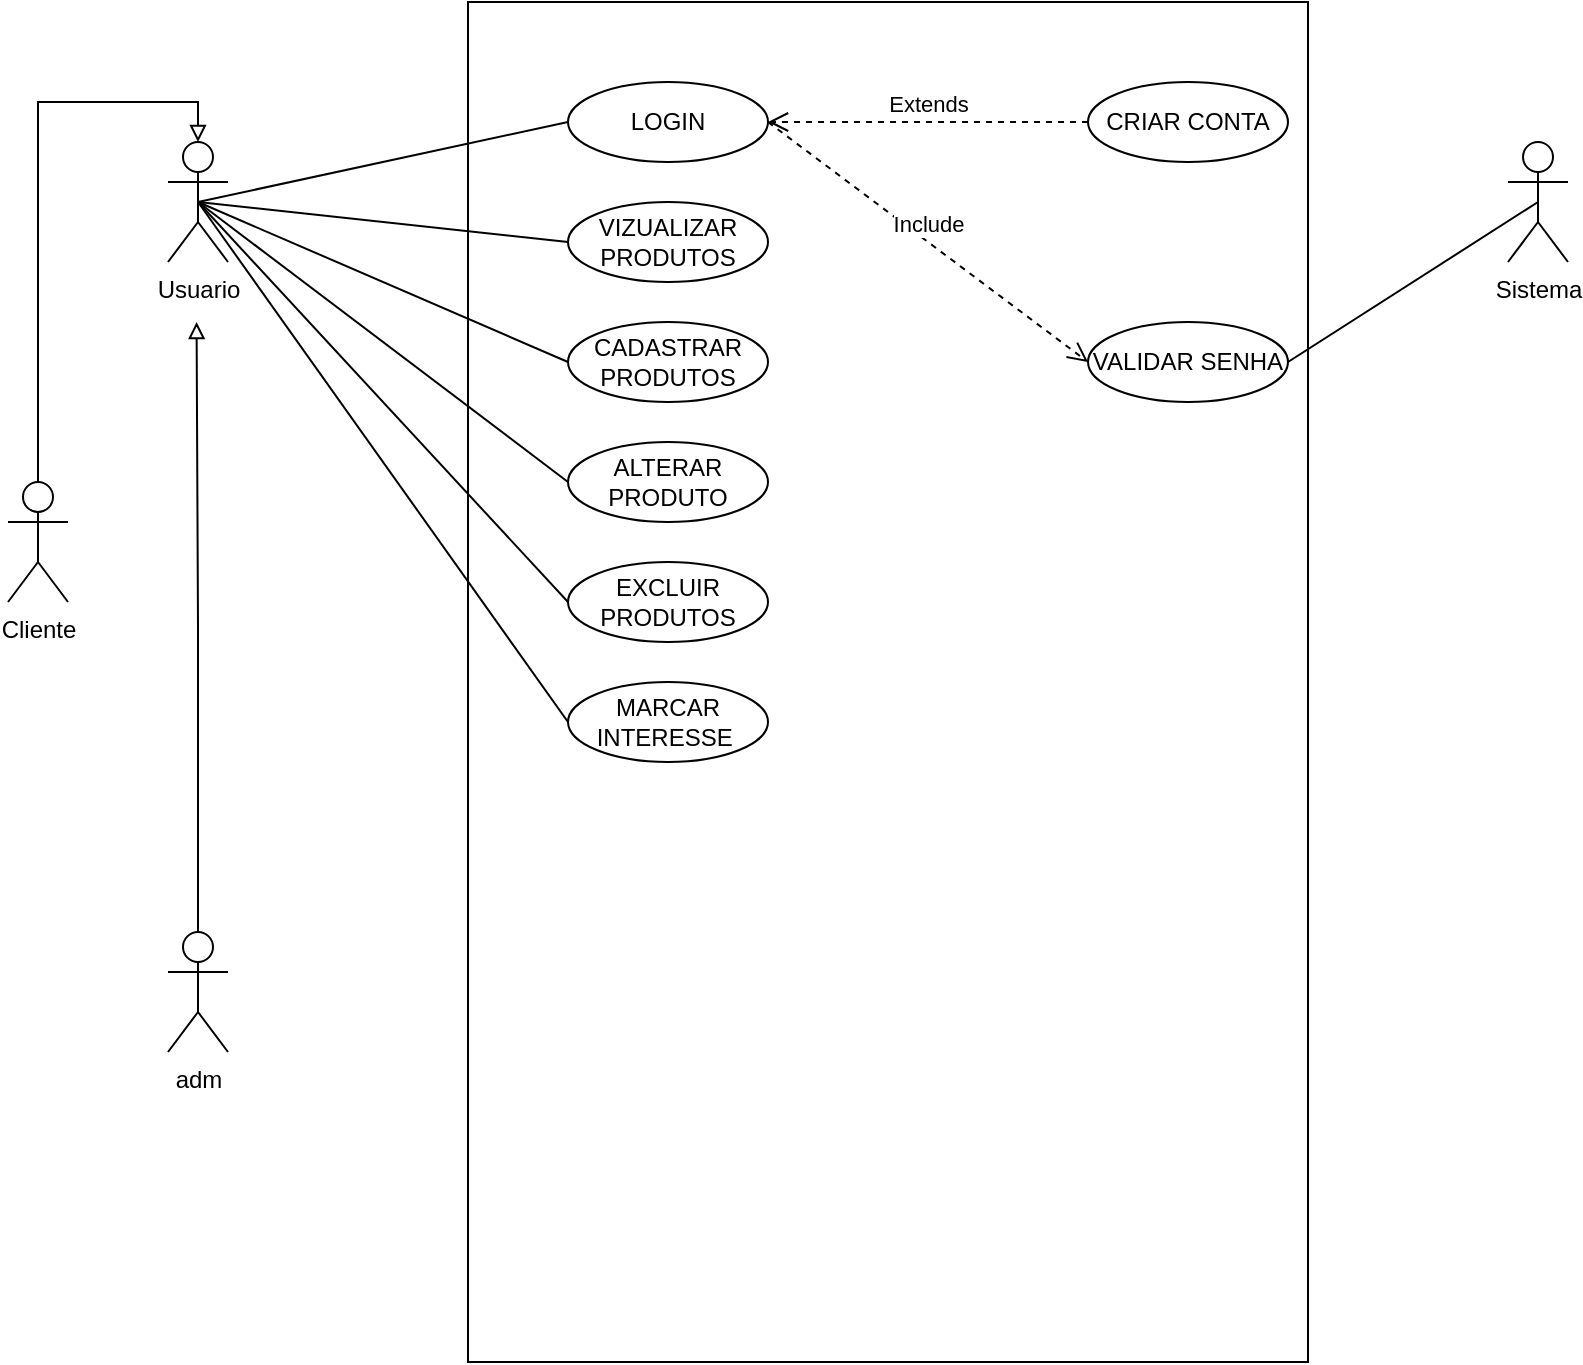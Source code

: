 <mxfile version="15.1.4" type="device" pages="2"><diagram id="apRuZKck-FqClpTmK7kt" name="Diagrama de Caso de Uso"><mxGraphModel dx="1221" dy="664" grid="1" gridSize="10" guides="1" tooltips="1" connect="1" arrows="1" fold="1" page="1" pageScale="1" pageWidth="827" pageHeight="1169" math="0" shadow="0"><root><mxCell id="0"/><mxCell id="1" parent="0"/><mxCell id="UIeYRyurCvsxzWNnwCy1-1" value="" style="html=1;points=[];perimeter=orthogonalPerimeter;" parent="1" vertex="1"><mxGeometry x="240" y="90" width="420" height="680" as="geometry"/></mxCell><mxCell id="UIeYRyurCvsxzWNnwCy1-2" value="Usuario" style="shape=umlActor;verticalLabelPosition=bottom;verticalAlign=top;html=1;" parent="1" vertex="1"><mxGeometry x="90" y="160" width="30" height="60" as="geometry"/></mxCell><mxCell id="UIeYRyurCvsxzWNnwCy1-15" style="edgeStyle=orthogonalEdgeStyle;rounded=0;orthogonalLoop=1;jettySize=auto;html=1;exitX=0.5;exitY=0;exitDx=0;exitDy=0;exitPerimeter=0;entryX=0.5;entryY=0;entryDx=0;entryDy=0;entryPerimeter=0;endArrow=block;endFill=0;" parent="1" source="UIeYRyurCvsxzWNnwCy1-3" target="UIeYRyurCvsxzWNnwCy1-2" edge="1"><mxGeometry relative="1" as="geometry"/></mxCell><mxCell id="UIeYRyurCvsxzWNnwCy1-3" value="Cliente" style="shape=umlActor;verticalLabelPosition=bottom;verticalAlign=top;html=1;" parent="1" vertex="1"><mxGeometry x="10" y="330" width="30" height="60" as="geometry"/></mxCell><mxCell id="UIeYRyurCvsxzWNnwCy1-16" style="edgeStyle=orthogonalEdgeStyle;rounded=0;orthogonalLoop=1;jettySize=auto;html=1;exitX=0.5;exitY=0;exitDx=0;exitDy=0;exitPerimeter=0;endArrow=block;endFill=0;" parent="1" source="UIeYRyurCvsxzWNnwCy1-4" edge="1"><mxGeometry relative="1" as="geometry"><mxPoint x="104.286" y="250" as="targetPoint"/></mxGeometry></mxCell><mxCell id="UIeYRyurCvsxzWNnwCy1-4" value="adm" style="shape=umlActor;verticalLabelPosition=bottom;verticalAlign=top;html=1;" parent="1" vertex="1"><mxGeometry x="90" y="555" width="30" height="60" as="geometry"/></mxCell><mxCell id="UIeYRyurCvsxzWNnwCy1-5" value="LOGIN" style="ellipse;whiteSpace=wrap;html=1;align=center;" parent="1" vertex="1"><mxGeometry x="290" y="130" width="100" height="40" as="geometry"/></mxCell><mxCell id="UIeYRyurCvsxzWNnwCy1-7" value="VIZUALIZAR PRODUTOS" style="ellipse;whiteSpace=wrap;html=1;align=center;" parent="1" vertex="1"><mxGeometry x="290" y="190" width="100" height="40" as="geometry"/></mxCell><mxCell id="UIeYRyurCvsxzWNnwCy1-10" value="CADASTRAR PRODUTOS" style="ellipse;whiteSpace=wrap;html=1;align=center;" parent="1" vertex="1"><mxGeometry x="290" y="250" width="100" height="40" as="geometry"/></mxCell><mxCell id="UIeYRyurCvsxzWNnwCy1-11" value="EXCLUIR PRODUTOS" style="ellipse;whiteSpace=wrap;html=1;align=center;" parent="1" vertex="1"><mxGeometry x="290" y="370" width="100" height="40" as="geometry"/></mxCell><mxCell id="UIeYRyurCvsxzWNnwCy1-12" value="" style="endArrow=none;html=1;rounded=0;exitX=0.5;exitY=0.5;exitDx=0;exitDy=0;exitPerimeter=0;entryX=0;entryY=0.5;entryDx=0;entryDy=0;" parent="1" source="UIeYRyurCvsxzWNnwCy1-2" target="UIeYRyurCvsxzWNnwCy1-5" edge="1"><mxGeometry relative="1" as="geometry"><mxPoint x="390" y="400" as="sourcePoint"/><mxPoint x="550" y="400" as="targetPoint"/></mxGeometry></mxCell><mxCell id="UIeYRyurCvsxzWNnwCy1-14" value="" style="endArrow=none;html=1;rounded=0;entryX=0;entryY=0.5;entryDx=0;entryDy=0;exitX=0.5;exitY=0.5;exitDx=0;exitDy=0;exitPerimeter=0;" parent="1" source="UIeYRyurCvsxzWNnwCy1-2" target="UIeYRyurCvsxzWNnwCy1-7" edge="1"><mxGeometry relative="1" as="geometry"><mxPoint x="60" y="280" as="sourcePoint"/><mxPoint x="290" y="150" as="targetPoint"/><Array as="points"/></mxGeometry></mxCell><mxCell id="UIeYRyurCvsxzWNnwCy1-17" value="Sistema" style="shape=umlActor;verticalLabelPosition=bottom;verticalAlign=top;html=1;" parent="1" vertex="1"><mxGeometry x="760" y="160" width="30" height="60" as="geometry"/></mxCell><mxCell id="UIeYRyurCvsxzWNnwCy1-18" value="CRIAR CONTA" style="ellipse;whiteSpace=wrap;html=1;align=center;" parent="1" vertex="1"><mxGeometry x="550" y="130" width="100" height="40" as="geometry"/></mxCell><mxCell id="UIeYRyurCvsxzWNnwCy1-21" value="VALIDAR SENHA" style="ellipse;whiteSpace=wrap;html=1;align=center;" parent="1" vertex="1"><mxGeometry x="550" y="250" width="100" height="40" as="geometry"/></mxCell><mxCell id="UIeYRyurCvsxzWNnwCy1-23" value="" style="endArrow=none;html=1;rounded=0;entryX=0;entryY=0.5;entryDx=0;entryDy=0;exitX=0.5;exitY=0.5;exitDx=0;exitDy=0;exitPerimeter=0;" parent="1" source="UIeYRyurCvsxzWNnwCy1-2" target="UIeYRyurCvsxzWNnwCy1-10" edge="1"><mxGeometry relative="1" as="geometry"><mxPoint x="105" y="190" as="sourcePoint"/><mxPoint x="290" y="210" as="targetPoint"/><Array as="points"/></mxGeometry></mxCell><mxCell id="UIeYRyurCvsxzWNnwCy1-26" value="Extends" style="html=1;verticalAlign=bottom;endArrow=open;dashed=1;endSize=8;entryX=1;entryY=0.5;entryDx=0;entryDy=0;exitX=0;exitY=0.5;exitDx=0;exitDy=0;" parent="1" source="UIeYRyurCvsxzWNnwCy1-18" target="UIeYRyurCvsxzWNnwCy1-5" edge="1"><mxGeometry relative="1" as="geometry"><mxPoint x="530" y="470" as="sourcePoint"/><mxPoint x="450" y="470" as="targetPoint"/><Array as="points"/></mxGeometry></mxCell><mxCell id="UIeYRyurCvsxzWNnwCy1-28" value="Include" style="html=1;verticalAlign=bottom;endArrow=open;dashed=1;endSize=8;entryX=0;entryY=0.5;entryDx=0;entryDy=0;" parent="1" target="UIeYRyurCvsxzWNnwCy1-21" edge="1"><mxGeometry relative="1" as="geometry"><mxPoint x="390" y="150" as="sourcePoint"/><mxPoint x="390" y="150" as="targetPoint"/><Array as="points"/></mxGeometry></mxCell><mxCell id="UIeYRyurCvsxzWNnwCy1-29" value="" style="endArrow=none;html=1;rounded=0;entryX=0.5;entryY=0.5;entryDx=0;entryDy=0;exitX=1;exitY=0.5;exitDx=0;exitDy=0;entryPerimeter=0;" parent="1" source="UIeYRyurCvsxzWNnwCy1-21" target="UIeYRyurCvsxzWNnwCy1-17" edge="1"><mxGeometry relative="1" as="geometry"><mxPoint x="105" y="585" as="sourcePoint"/><mxPoint x="290.0" y="585" as="targetPoint"/><Array as="points"/></mxGeometry></mxCell><mxCell id="UIeYRyurCvsxzWNnwCy1-31" value="ALTERAR PRODUTO" style="ellipse;whiteSpace=wrap;html=1;align=center;" parent="1" vertex="1"><mxGeometry x="290" y="310" width="100" height="40" as="geometry"/></mxCell><mxCell id="UIeYRyurCvsxzWNnwCy1-32" value="" style="endArrow=none;html=1;rounded=0;entryX=0;entryY=0.5;entryDx=0;entryDy=0;exitX=0.5;exitY=0.5;exitDx=0;exitDy=0;exitPerimeter=0;" parent="1" source="UIeYRyurCvsxzWNnwCy1-2" target="UIeYRyurCvsxzWNnwCy1-31" edge="1"><mxGeometry relative="1" as="geometry"><mxPoint x="105" y="190" as="sourcePoint"/><mxPoint x="290.0" y="270" as="targetPoint"/><Array as="points"/></mxGeometry></mxCell><mxCell id="UIeYRyurCvsxzWNnwCy1-33" value="" style="endArrow=none;html=1;rounded=0;entryX=0;entryY=0.5;entryDx=0;entryDy=0;exitX=0.5;exitY=0.5;exitDx=0;exitDy=0;exitPerimeter=0;" parent="1" source="UIeYRyurCvsxzWNnwCy1-2" target="UIeYRyurCvsxzWNnwCy1-11" edge="1"><mxGeometry relative="1" as="geometry"><mxPoint x="105" y="190" as="sourcePoint"/><mxPoint x="290.0" y="330" as="targetPoint"/><Array as="points"/></mxGeometry></mxCell><mxCell id="UIeYRyurCvsxzWNnwCy1-34" value="MARCAR INTERESSE&amp;nbsp;" style="ellipse;whiteSpace=wrap;html=1;align=center;" parent="1" vertex="1"><mxGeometry x="290" y="430" width="100" height="40" as="geometry"/></mxCell><mxCell id="UIeYRyurCvsxzWNnwCy1-35" value="" style="endArrow=none;html=1;rounded=0;entryX=0;entryY=0.5;entryDx=0;entryDy=0;exitX=0.5;exitY=0.5;exitDx=0;exitDy=0;exitPerimeter=0;" parent="1" source="UIeYRyurCvsxzWNnwCy1-2" target="UIeYRyurCvsxzWNnwCy1-34" edge="1"><mxGeometry relative="1" as="geometry"><mxPoint x="105" y="190" as="sourcePoint"/><mxPoint x="290.0" y="390" as="targetPoint"/><Array as="points"/></mxGeometry></mxCell></root></mxGraphModel></diagram><diagram id="BlLVVZOlMrJv50LxirCO" name="Diagrama de Classe "><mxGraphModel dx="2310" dy="806" grid="1" gridSize="10" guides="1" tooltips="1" connect="1" arrows="1" fold="1" page="1" pageScale="1" pageWidth="827" pageHeight="1169" math="0" shadow="0"><root><mxCell id="KtdA9Mdxmi7jeN13O6iz-0"/><mxCell id="KtdA9Mdxmi7jeN13O6iz-1" parent="KtdA9Mdxmi7jeN13O6iz-0"/><mxCell id="KtdA9Mdxmi7jeN13O6iz-6" value="Usuario" style="swimlane;fontStyle=1;align=center;verticalAlign=top;childLayout=stackLayout;horizontal=1;startSize=26;horizontalStack=0;resizeParent=1;resizeParentMax=0;resizeLast=0;collapsible=1;marginBottom=0;fontSize=20;" parent="KtdA9Mdxmi7jeN13O6iz-1" vertex="1"><mxGeometry x="-130" y="610" width="630" height="294" as="geometry"/></mxCell><mxCell id="m-kelWX1UUV3wBrog18w-12" value="+ Email : varchar" style="text;strokeColor=none;fillColor=none;align=left;verticalAlign=top;spacingLeft=4;spacingRight=4;overflow=hidden;rotatable=0;points=[[0,0.5],[1,0.5]];portConstraint=eastwest;fontSize=17;" parent="KtdA9Mdxmi7jeN13O6iz-6" vertex="1"><mxGeometry y="26" width="630" height="26" as="geometry"/></mxCell><mxCell id="KtdA9Mdxmi7jeN13O6iz-10" value="- Senha : varchar" style="text;strokeColor=none;fillColor=none;align=left;verticalAlign=top;spacingLeft=4;spacingRight=4;overflow=hidden;rotatable=0;points=[[0,0.5],[1,0.5]];portConstraint=eastwest;fontSize=17;" parent="KtdA9Mdxmi7jeN13O6iz-6" vertex="1"><mxGeometry y="52" width="630" height="26" as="geometry"/></mxCell><mxCell id="KtdA9Mdxmi7jeN13O6iz-11" value="+ Nome : string" style="text;strokeColor=none;fillColor=none;align=left;verticalAlign=top;spacingLeft=4;spacingRight=4;overflow=hidden;rotatable=0;points=[[0,0.5],[1,0.5]];portConstraint=eastwest;fontSize=17;" parent="KtdA9Mdxmi7jeN13O6iz-6" vertex="1"><mxGeometry y="78" width="630" height="26" as="geometry"/></mxCell><mxCell id="KtdA9Mdxmi7jeN13O6iz-13" value="+ Telefone : int" style="text;strokeColor=none;fillColor=none;align=left;verticalAlign=top;spacingLeft=4;spacingRight=4;overflow=hidden;rotatable=0;points=[[0,0.5],[1,0.5]];portConstraint=eastwest;fontSize=17;" parent="KtdA9Mdxmi7jeN13O6iz-6" vertex="1"><mxGeometry y="104" width="630" height="26" as="geometry"/></mxCell><mxCell id="KtdA9Mdxmi7jeN13O6iz-14" value="+ TipoUsuario : boolean" style="text;strokeColor=none;fillColor=none;align=left;verticalAlign=top;spacingLeft=4;spacingRight=4;overflow=hidden;rotatable=0;points=[[0,0.5],[1,0.5]];portConstraint=eastwest;fontSize=17;" parent="KtdA9Mdxmi7jeN13O6iz-6" vertex="1"><mxGeometry y="130" width="630" height="26" as="geometry"/></mxCell><mxCell id="KtdA9Mdxmi7jeN13O6iz-8" value="" style="line;strokeWidth=1;fillColor=none;align=left;verticalAlign=middle;spacingTop=-1;spacingLeft=3;spacingRight=3;rotatable=0;labelPosition=right;points=[];portConstraint=eastwest;" parent="KtdA9Mdxmi7jeN13O6iz-6" vertex="1"><mxGeometry y="156" width="630" height="8" as="geometry"/></mxCell><mxCell id="KtdA9Mdxmi7jeN13O6iz-9" value="+ Logar(Email, Senha)" style="text;strokeColor=none;fillColor=none;align=left;verticalAlign=top;spacingLeft=4;spacingRight=4;overflow=hidden;rotatable=0;points=[[0,0.5],[1,0.5]];portConstraint=eastwest;fontSize=17;" parent="KtdA9Mdxmi7jeN13O6iz-6" vertex="1"><mxGeometry y="164" width="630" height="26" as="geometry"/></mxCell><mxCell id="Nt6v7QKO4MKA_4vvChdV-0" value="+ Cadastrar(Email, Senha, Nome, Telefone)" style="text;strokeColor=none;fillColor=none;align=left;verticalAlign=top;spacingLeft=4;spacingRight=4;overflow=hidden;rotatable=0;points=[[0,0.5],[1,0.5]];portConstraint=eastwest;fontSize=17;" parent="KtdA9Mdxmi7jeN13O6iz-6" vertex="1"><mxGeometry y="190" width="630" height="26" as="geometry"/></mxCell><mxCell id="wAbBzqXPTMDncUmeKk11-0" value="+ Alterar(Email, Senha, Nome, Telefone)" style="text;strokeColor=none;fillColor=none;align=left;verticalAlign=top;spacingLeft=4;spacingRight=4;overflow=hidden;rotatable=0;points=[[0,0.5],[1,0.5]];portConstraint=eastwest;fontSize=17;" parent="KtdA9Mdxmi7jeN13O6iz-6" vertex="1"><mxGeometry y="216" width="630" height="26" as="geometry"/></mxCell><mxCell id="wAbBzqXPTMDncUmeKk11-1" value="+ Excluir(Id)" style="text;strokeColor=none;fillColor=none;align=left;verticalAlign=top;spacingLeft=4;spacingRight=4;overflow=hidden;rotatable=0;points=[[0,0.5],[1,0.5]];portConstraint=eastwest;fontSize=17;" parent="KtdA9Mdxmi7jeN13O6iz-6" vertex="1"><mxGeometry y="242" width="630" height="26" as="geometry"/></mxCell><mxCell id="dNQVskot-mDIqoELdgs7-9" value="+ ListarPorId(Id)" style="text;strokeColor=none;fillColor=none;align=left;verticalAlign=top;spacingLeft=4;spacingRight=4;overflow=hidden;rotatable=0;points=[[0,0.5],[1,0.5]];portConstraint=eastwest;fontSize=17;" parent="KtdA9Mdxmi7jeN13O6iz-6" vertex="1"><mxGeometry y="268" width="630" height="26" as="geometry"/></mxCell><mxCell id="m-kelWX1UUV3wBrog18w-1" value="Produto" style="swimlane;fontStyle=1;align=center;verticalAlign=top;childLayout=stackLayout;horizontal=1;startSize=26;horizontalStack=0;resizeParent=1;resizeParentMax=0;resizeLast=0;collapsible=1;marginBottom=0;fontSize=20;" parent="KtdA9Mdxmi7jeN13O6iz-1" vertex="1"><mxGeometry x="1130" y="610" width="650" height="268" as="geometry"/></mxCell><mxCell id="m-kelWX1UUV3wBrog18w-11" value="+ Nome : varchar" style="text;strokeColor=none;fillColor=none;align=left;verticalAlign=top;spacingLeft=4;spacingRight=4;overflow=hidden;rotatable=0;points=[[0,0.5],[1,0.5]];portConstraint=eastwest;fontSize=17;" parent="m-kelWX1UUV3wBrog18w-1" vertex="1"><mxGeometry y="26" width="650" height="26" as="geometry"/></mxCell><mxCell id="m-kelWX1UUV3wBrog18w-5" value="+ Descricao : text" style="text;strokeColor=none;fillColor=none;align=left;verticalAlign=top;spacingLeft=4;spacingRight=4;overflow=hidden;rotatable=0;points=[[0,0.5],[1,0.5]];portConstraint=eastwest;fontSize=17;" parent="m-kelWX1UUV3wBrog18w-1" vertex="1"><mxGeometry y="52" width="650" height="26" as="geometry"/></mxCell><mxCell id="m-kelWX1UUV3wBrog18w-6" value="+ Image : varchar" style="text;strokeColor=none;fillColor=none;align=left;verticalAlign=top;spacingLeft=4;spacingRight=4;overflow=hidden;rotatable=0;points=[[0,0.5],[1,0.5]];portConstraint=eastwest;fontSize=17;" parent="m-kelWX1UUV3wBrog18w-1" vertex="1"><mxGeometry y="78" width="650" height="26" as="geometry"/></mxCell><mxCell id="m-kelWX1UUV3wBrog18w-7" value="+ Preco : float" style="text;strokeColor=none;fillColor=none;align=left;verticalAlign=top;spacingLeft=4;spacingRight=4;overflow=hidden;rotatable=0;points=[[0,0.5],[1,0.5]];portConstraint=eastwest;fontSize=17;" parent="m-kelWX1UUV3wBrog18w-1" vertex="1"><mxGeometry y="104" width="650" height="26" as="geometry"/></mxCell><mxCell id="m-kelWX1UUV3wBrog18w-3" value="" style="line;strokeWidth=1;fillColor=none;align=left;verticalAlign=middle;spacingTop=-1;spacingLeft=3;spacingRight=3;rotatable=0;labelPosition=right;points=[];portConstraint=eastwest;" parent="m-kelWX1UUV3wBrog18w-1" vertex="1"><mxGeometry y="130" width="650" height="8" as="geometry"/></mxCell><mxCell id="m-kelWX1UUV3wBrog18w-4" value="+ Cadastrar(Nome, Descricao, Image, Preco)" style="text;strokeColor=none;fillColor=none;align=left;verticalAlign=top;spacingLeft=4;spacingRight=4;overflow=hidden;rotatable=0;points=[[0,0.5],[1,0.5]];portConstraint=eastwest;fontSize=17;" parent="m-kelWX1UUV3wBrog18w-1" vertex="1"><mxGeometry y="138" width="650" height="26" as="geometry"/></mxCell><mxCell id="m-kelWX1UUV3wBrog18w-8" value="+ Alterar(Nome, Descricao, Image, Preco)" style="text;strokeColor=none;fillColor=none;align=left;verticalAlign=top;spacingLeft=4;spacingRight=4;overflow=hidden;rotatable=0;points=[[0,0.5],[1,0.5]];portConstraint=eastwest;fontSize=17;" parent="m-kelWX1UUV3wBrog18w-1" vertex="1"><mxGeometry y="164" width="650" height="26" as="geometry"/></mxCell><mxCell id="m-kelWX1UUV3wBrog18w-9" value="+ Excluir(Id)" style="text;strokeColor=none;fillColor=none;align=left;verticalAlign=top;spacingLeft=4;spacingRight=4;overflow=hidden;rotatable=0;points=[[0,0.5],[1,0.5]];portConstraint=eastwest;fontSize=17;" parent="m-kelWX1UUV3wBrog18w-1" vertex="1"><mxGeometry y="190" width="650" height="26" as="geometry"/></mxCell><mxCell id="m-kelWX1UUV3wBrog18w-10" value="+ ListarPorId(Id)" style="text;strokeColor=none;fillColor=none;align=left;verticalAlign=top;spacingLeft=4;spacingRight=4;overflow=hidden;rotatable=0;points=[[0,0.5],[1,0.5]];portConstraint=eastwest;fontSize=17;" parent="m-kelWX1UUV3wBrog18w-1" vertex="1"><mxGeometry y="216" width="650" height="26" as="geometry"/></mxCell><mxCell id="DPeOBpkW98RMRP_ySu3o-0" value="+ Listar()" style="text;strokeColor=none;fillColor=none;align=left;verticalAlign=top;spacingLeft=4;spacingRight=4;overflow=hidden;rotatable=0;points=[[0,0.5],[1,0.5]];portConstraint=eastwest;fontSize=17;" parent="m-kelWX1UUV3wBrog18w-1" vertex="1"><mxGeometry y="242" width="650" height="26" as="geometry"/></mxCell><mxCell id="ZRRCWyfCr25ZrRZfng3W-0" value="Interesse" style="swimlane;fontStyle=1;align=center;verticalAlign=top;childLayout=stackLayout;horizontal=1;startSize=26;horizontalStack=0;resizeParent=1;resizeParentMax=0;resizeLast=0;collapsible=1;marginBottom=0;fontSize=20;" parent="KtdA9Mdxmi7jeN13O6iz-1" vertex="1"><mxGeometry x="590" y="610" width="410" height="164" as="geometry"/></mxCell><mxCell id="dNQVskot-mDIqoELdgs7-1" value="+ idUsuario: guid" style="text;strokeColor=none;fillColor=none;align=left;verticalAlign=top;spacingLeft=4;spacingRight=4;overflow=hidden;rotatable=0;points=[[0,0.5],[1,0.5]];portConstraint=eastwest;fontSize=17;" parent="ZRRCWyfCr25ZrRZfng3W-0" vertex="1"><mxGeometry y="26" width="410" height="26" as="geometry"/></mxCell><mxCell id="dNQVskot-mDIqoELdgs7-0" value="+ idProduto: guid" style="text;strokeColor=none;fillColor=none;align=left;verticalAlign=top;spacingLeft=4;spacingRight=4;overflow=hidden;rotatable=0;points=[[0,0.5],[1,0.5]];portConstraint=eastwest;fontSize=17;" parent="ZRRCWyfCr25ZrRZfng3W-0" vertex="1"><mxGeometry y="52" width="410" height="26" as="geometry"/></mxCell><mxCell id="ZRRCWyfCr25ZrRZfng3W-2" value="" style="line;strokeWidth=1;fillColor=none;align=left;verticalAlign=middle;spacingTop=-1;spacingLeft=3;spacingRight=3;rotatable=0;labelPosition=right;points=[];portConstraint=eastwest;" parent="ZRRCWyfCr25ZrRZfng3W-0" vertex="1"><mxGeometry y="78" width="410" height="8" as="geometry"/></mxCell><mxCell id="ZRRCWyfCr25ZrRZfng3W-3" value="+ Cadastrar(IdUsuario, IdProduto)" style="text;strokeColor=none;fillColor=none;align=left;verticalAlign=top;spacingLeft=4;spacingRight=4;overflow=hidden;rotatable=0;points=[[0,0.5],[1,0.5]];portConstraint=eastwest;fontSize=17;" parent="ZRRCWyfCr25ZrRZfng3W-0" vertex="1"><mxGeometry y="86" width="410" height="26" as="geometry"/></mxCell><mxCell id="bHovw8Vb9lJKB-Ack6z6-21" value="+ ListarPorId(Id)" style="text;strokeColor=none;fillColor=none;align=left;verticalAlign=top;spacingLeft=4;spacingRight=4;overflow=hidden;rotatable=0;points=[[0,0.5],[1,0.5]];portConstraint=eastwest;fontSize=17;" vertex="1" parent="ZRRCWyfCr25ZrRZfng3W-0"><mxGeometry y="112" width="410" height="26" as="geometry"/></mxCell><mxCell id="dNQVskot-mDIqoELdgs7-4" value="+ Excluir(Id)" style="text;strokeColor=none;fillColor=none;align=left;verticalAlign=top;spacingLeft=4;spacingRight=4;overflow=hidden;rotatable=0;points=[[0,0.5],[1,0.5]];portConstraint=eastwest;fontSize=17;" parent="ZRRCWyfCr25ZrRZfng3W-0" vertex="1"><mxGeometry y="138" width="410" height="26" as="geometry"/></mxCell><mxCell id="dNQVskot-mDIqoELdgs7-11" value="0..*" style="text;html=1;align=center;verticalAlign=middle;resizable=0;points=[];autosize=1;strokeColor=none;fontSize=20;" parent="KtdA9Mdxmi7jeN13O6iz-1" vertex="1"><mxGeometry x="1080" y="615" width="50" height="30" as="geometry"/></mxCell><mxCell id="dNQVskot-mDIqoELdgs7-12" value="0..*" style="text;html=1;align=center;verticalAlign=middle;resizable=0;points=[];autosize=1;strokeColor=none;fontSize=20;" parent="KtdA9Mdxmi7jeN13O6iz-1" vertex="1"><mxGeometry x="1000" y="630" width="50" height="30" as="geometry"/></mxCell><mxCell id="dNQVskot-mDIqoELdgs7-17" value="" style="endArrow=diamondThin;endFill=1;endSize=24;html=1;exitX=0;exitY=0.5;exitDx=0;exitDy=0;entryX=1;entryY=0.5;entryDx=0;entryDy=0;startArrow=open;startFill=0;" parent="KtdA9Mdxmi7jeN13O6iz-1" source="dNQVskot-mDIqoELdgs7-1" target="m-kelWX1UUV3wBrog18w-12" edge="1"><mxGeometry width="160" relative="1" as="geometry"><mxPoint x="500" y="1100" as="sourcePoint"/><mxPoint x="510" y="649" as="targetPoint"/></mxGeometry></mxCell><mxCell id="dNQVskot-mDIqoELdgs7-18" value="" style="endArrow=diamondThin;endFill=0;endSize=24;html=1;exitX=0;exitY=0.5;exitDx=0;exitDy=0;entryX=1;entryY=0.5;entryDx=0;entryDy=0;startArrow=openThin;startFill=0;" parent="KtdA9Mdxmi7jeN13O6iz-1" source="m-kelWX1UUV3wBrog18w-11" target="ZRRCWyfCr25ZrRZfng3W-0" edge="1"><mxGeometry width="160" relative="1" as="geometry"><mxPoint x="960" y="649" as="sourcePoint"/><mxPoint x="890" y="1140" as="targetPoint"/></mxGeometry></mxCell><mxCell id="dNQVskot-mDIqoELdgs7-19" value="0..*" style="text;html=1;align=center;verticalAlign=middle;resizable=0;points=[];autosize=1;strokeColor=none;fontSize=20;" parent="KtdA9Mdxmi7jeN13O6iz-1" vertex="1"><mxGeometry x="540" y="615" width="50" height="30" as="geometry"/></mxCell><mxCell id="dNQVskot-mDIqoELdgs7-20" value="1" style="text;html=1;align=center;verticalAlign=middle;resizable=0;points=[];autosize=1;strokeColor=none;fontSize=20;" parent="KtdA9Mdxmi7jeN13O6iz-1" vertex="1"><mxGeometry x="500" y="615" width="30" height="30" as="geometry"/></mxCell><mxCell id="bHovw8Vb9lJKB-Ack6z6-0" value="Base&#xA;" style="swimlane;fontStyle=1;align=center;verticalAlign=top;childLayout=stackLayout;horizontal=1;startSize=26;horizontalStack=0;resizeParent=1;resizeParentMax=0;resizeLast=0;collapsible=1;marginBottom=0;fontSize=20;" vertex="1" parent="KtdA9Mdxmi7jeN13O6iz-1"><mxGeometry x="580" y="230" width="310" height="132" as="geometry"/></mxCell><mxCell id="bHovw8Vb9lJKB-Ack6z6-2" style="edgeStyle=orthogonalEdgeStyle;rounded=0;orthogonalLoop=1;jettySize=auto;html=1;exitX=1;exitY=0.5;exitDx=0;exitDy=0;endArrow=block;endFill=0;" edge="1" parent="bHovw8Vb9lJKB-Ack6z6-0" source="bHovw8Vb9lJKB-Ack6z6-1" target="bHovw8Vb9lJKB-Ack6z6-1"><mxGeometry relative="1" as="geometry"/></mxCell><mxCell id="bHovw8Vb9lJKB-Ack6z6-1" value="+ Id: Guid&#xA;+ DataCriacao: DateTime" style="text;strokeColor=none;fillColor=none;align=left;verticalAlign=top;spacingLeft=4;spacingRight=4;overflow=hidden;rotatable=0;points=[[0,0.5],[1,0.5]];portConstraint=eastwest;fontSize=16;" vertex="1" parent="bHovw8Vb9lJKB-Ack6z6-0"><mxGeometry y="26" width="310" height="54" as="geometry"/></mxCell><mxCell id="bHovw8Vb9lJKB-Ack6z6-3" value="" style="line;strokeWidth=1;fillColor=none;align=left;verticalAlign=middle;spacingTop=-1;spacingLeft=3;spacingRight=3;rotatable=0;labelPosition=right;points=[];portConstraint=eastwest;" vertex="1" parent="bHovw8Vb9lJKB-Ack6z6-0"><mxGeometry y="80" width="310" height="52" as="geometry"/></mxCell><mxCell id="bHovw8Vb9lJKB-Ack6z6-4" value="" style="endArrow=block;endFill=0;endSize=12;html=1;exitX=0.341;exitY=-0.012;exitDx=0;exitDy=0;exitPerimeter=0;" edge="1" parent="KtdA9Mdxmi7jeN13O6iz-1" source="ZRRCWyfCr25ZrRZfng3W-0" target="bHovw8Vb9lJKB-Ack6z6-3"><mxGeometry width="160" relative="1" as="geometry"><mxPoint x="727.5" y="565" as="sourcePoint"/><mxPoint x="726" y="360" as="targetPoint"/></mxGeometry></mxCell><mxCell id="bHovw8Vb9lJKB-Ack6z6-5" value="" style="endArrow=block;endFill=0;endSize=12;html=1;exitX=0.961;exitY=-0.001;exitDx=0;exitDy=0;exitPerimeter=0;" edge="1" parent="KtdA9Mdxmi7jeN13O6iz-1" source="KtdA9Mdxmi7jeN13O6iz-6"><mxGeometry width="160" relative="1" as="geometry"><mxPoint x="737.5" y="575" as="sourcePoint"/><mxPoint x="640" y="360" as="targetPoint"/></mxGeometry></mxCell><mxCell id="bHovw8Vb9lJKB-Ack6z6-6" value="" style="endArrow=block;endFill=0;endSize=12;html=1;exitX=0.118;exitY=-0.006;exitDx=0;exitDy=0;entryX=0.75;entryY=1;entryDx=0;entryDy=0;exitPerimeter=0;" edge="1" parent="KtdA9Mdxmi7jeN13O6iz-1" source="m-kelWX1UUV3wBrog18w-1" target="bHovw8Vb9lJKB-Ack6z6-0"><mxGeometry width="160" relative="1" as="geometry"><mxPoint x="747.5" y="585" as="sourcePoint"/><mxPoint x="746" y="205" as="targetPoint"/></mxGeometry></mxCell><mxCell id="bHovw8Vb9lJKB-Ack6z6-7" value="Autenticacao" style="swimlane;fontStyle=1;align=center;verticalAlign=top;childLayout=stackLayout;horizontal=1;startSize=26;horizontalStack=0;resizeParent=1;resizeParentMax=0;resizeLast=0;collapsible=1;marginBottom=0;fontSize=20;" vertex="1" parent="KtdA9Mdxmi7jeN13O6iz-1"><mxGeometry x="-630" y="585" width="340" height="190" as="geometry"/></mxCell><mxCell id="bHovw8Vb9lJKB-Ack6z6-8" value="&#xA;&#xA;&#xA;" style="text;strokeColor=none;fillColor=none;align=left;verticalAlign=top;spacingLeft=4;spacingRight=4;overflow=hidden;rotatable=0;points=[[0,0.5],[1,0.5]];portConstraint=eastwest;fontSize=16;" vertex="1" parent="bHovw8Vb9lJKB-Ack6z6-7"><mxGeometry y="26" width="340" height="85" as="geometry"/></mxCell><mxCell id="bHovw8Vb9lJKB-Ack6z6-9" value="" style="line;strokeWidth=1;fillColor=none;align=left;verticalAlign=middle;spacingTop=-1;spacingLeft=3;spacingRight=3;rotatable=0;labelPosition=right;points=[];portConstraint=eastwest;" vertex="1" parent="bHovw8Vb9lJKB-Ack6z6-7"><mxGeometry y="111" width="340" height="8" as="geometry"/></mxCell><mxCell id="bHovw8Vb9lJKB-Ack6z6-10" value="&#xA;+ Logar(Email, Senha )&#xA;" style="text;strokeColor=none;fillColor=none;align=left;verticalAlign=top;spacingLeft=4;spacingRight=4;overflow=hidden;rotatable=0;points=[[0,0.5],[1,0.5]];portConstraint=eastwest;fontSize=17;" vertex="1" parent="bHovw8Vb9lJKB-Ack6z6-7"><mxGeometry y="119" width="340" height="71" as="geometry"/></mxCell><mxCell id="bHovw8Vb9lJKB-Ack6z6-11" value="" style="endArrow=diamondThin;endFill=1;endSize=24;html=1;exitX=1;exitY=0.5;exitDx=0;exitDy=0;entryX=0;entryY=0.627;entryDx=0;entryDy=0;entryPerimeter=0;startArrow=open;startFill=0;" edge="1" parent="KtdA9Mdxmi7jeN13O6iz-1" source="bHovw8Vb9lJKB-Ack6z6-10" target="KtdA9Mdxmi7jeN13O6iz-10"><mxGeometry width="160" relative="1" as="geometry"><mxPoint y="678.29" as="sourcePoint"/><mxPoint x="-80" y="678.29" as="targetPoint"/></mxGeometry></mxCell><mxCell id="bHovw8Vb9lJKB-Ack6z6-12" value="1" style="text;html=1;align=center;verticalAlign=middle;resizable=0;points=[];autosize=1;strokeColor=none;fillColor=none;fontSize=20;" vertex="1" parent="KtdA9Mdxmi7jeN13O6iz-1"><mxGeometry x="-160" y="645" width="30" height="30" as="geometry"/></mxCell><mxCell id="bHovw8Vb9lJKB-Ack6z6-13" value="1" style="text;html=1;align=center;verticalAlign=middle;resizable=0;points=[];autosize=1;strokeColor=none;fillColor=none;fontSize=20;" vertex="1" parent="KtdA9Mdxmi7jeN13O6iz-1"><mxGeometry x="-280" y="680" width="30" height="30" as="geometry"/></mxCell></root></mxGraphModel></diagram></mxfile>
